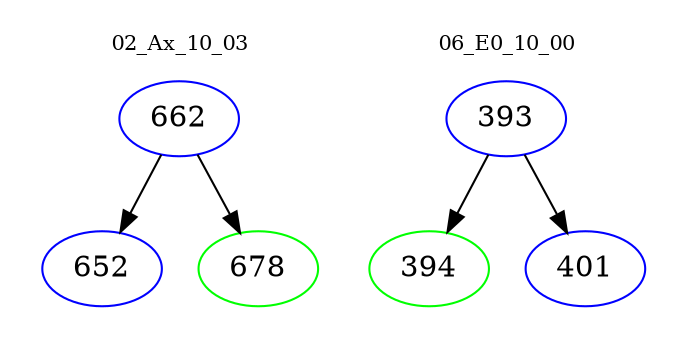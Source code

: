 digraph{
subgraph cluster_0 {
color = white
label = "02_Ax_10_03";
fontsize=10;
T0_662 [label="662", color="blue"]
T0_662 -> T0_652 [color="black"]
T0_652 [label="652", color="blue"]
T0_662 -> T0_678 [color="black"]
T0_678 [label="678", color="green"]
}
subgraph cluster_1 {
color = white
label = "06_E0_10_00";
fontsize=10;
T1_393 [label="393", color="blue"]
T1_393 -> T1_394 [color="black"]
T1_394 [label="394", color="green"]
T1_393 -> T1_401 [color="black"]
T1_401 [label="401", color="blue"]
}
}
